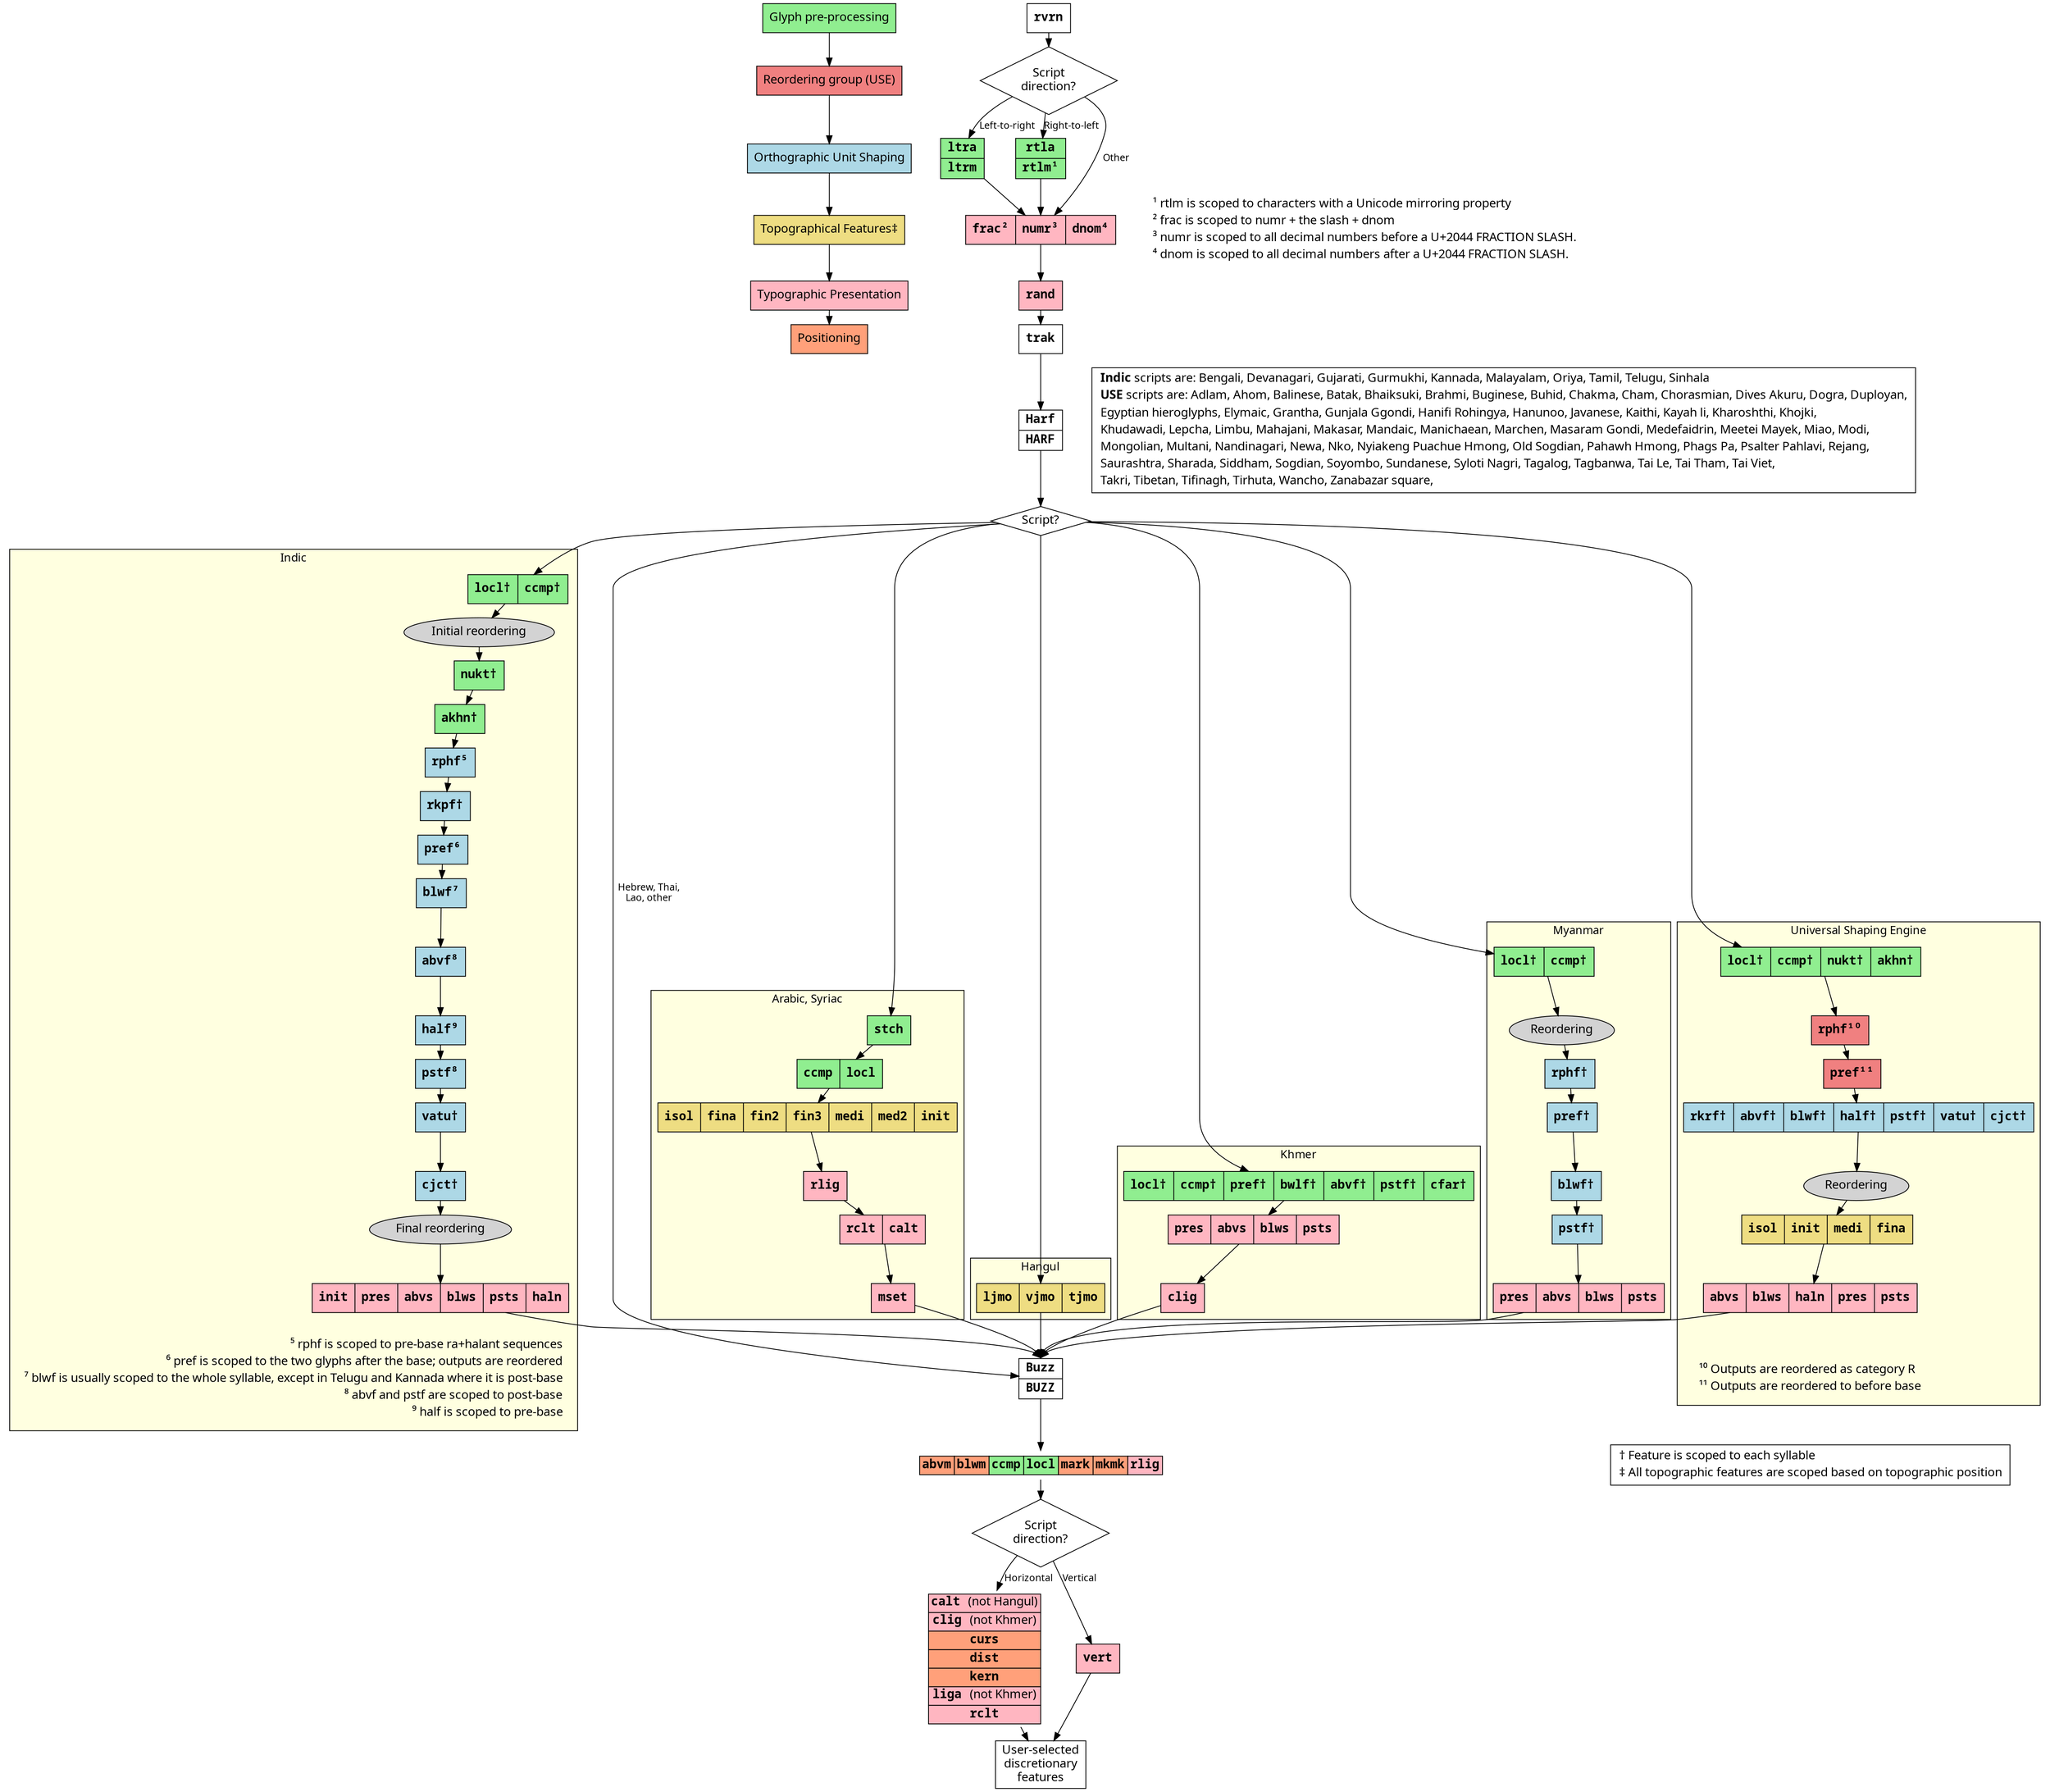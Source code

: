 digraph {
  graph [outputorder=edgefirst];
	node [shape="record", fontname="Noto Sans Mono SemiBold", fontsize=15];
	edge [fontname="Verdana", fontsize=12,labeldistance=7.5 ];
	fontname="Verdana";
  ranksep=0.02; nodesep=0.5;

subgraph {
	ranksep="0.02 equally";
	preprocessing[style=filled,fillcolor="lightgreen",fontname="Verdana",label="Glyph pre-processing"];
	orthographic[style=filled,fillcolor="lightblue",fontname="Verdana",label="Orthographic Unit Shaping"];
	reordering[style=filled, fillcolor="lightcoral",fontname="Verdana",label="Reordering group (USE)"];
	topographic[style=filled,fillcolor="lightgoldenrod",fontname="Verdana",label="Topographical Features‡"];
	typographic[style=filled,fillcolor="lightpink",fontname="Verdana",label="Typographic Presentation"];
	positioning[style=filled,fillcolor="lightsalmon",fontname="Verdana",label="Positioning"];
	preprocessing->reordering->orthographic->topographic->typographic->positioning;
}

	decision1 [shape="diamond", label="Script\ndirection?",fontname="Verdana"];
	rvrn->decision1;

	ltrfeatures [label="{ltra|ltrm}", fillcolor="lightgreen",style="filled"];
	{
	rtlfeatures [label="{rtla|rtlm¹}", fillcolor="lightgreen",style="filled"];
	}
	{
		rank=same;
		fracfeatures [label="frac²|numr³|dnom⁴", fillcolor="lightpink",style="filled"];
		fracnotes [fontname="Verdana",shape=plaintext,label=<<table border="0" cellborder="0" cellspacing="0">
			<tr><td align="left">¹ rtlm is scoped to characters with a Unicode mirroring property</td></tr>
			<tr><td align="left">² frac is scoped to numr + the slash + dnom</td></tr>
			<tr><td align="left">³ numr is scoped to all decimal numbers before a U+2044 FRACTION SLASH.</td></tr>
			<tr><td align="left">⁴ dnom is scoped to all decimal numbers after a U+2044 FRACTION SLASH.</td></tr>
	</table>
		>];

	}
	rand [fillcolor="lightpink",style="filled"];

	decision1 -> ltrfeatures [label="Left-to-right"];
	decision1 -> rtlfeatures [label="Right-to-left"];

	decision1 -> fracfeatures [label="Other"];

	ltrfeatures -> fracfeatures;
	rtlfeatures -> fracfeatures;
	fracfeatures->rand;

	decision2 [shape="diamond", label="Script?",fontname="Verdana"];

{rank=same; HARF [label="{Harf|HARF}"]; notes;}
	rand -> trak -> HARF -> decision2;

	commonfeatures [shape=none,label=<<table border="0" cellspacing="0">
                    <tr>
                    	<td border="1" bgcolor="lightsalmon">abvm</td>
                    	<td border="1" bgcolor="lightsalmon">blwm</td>
                    	<td border="1" bgcolor="lightgreen">ccmp</td>
                    	<td border="1" bgcolor="lightgreen">locl</td>
                    	<td border="1" bgcolor="lightsalmon">mark</td>
                    	<td border="1" bgcolor="lightsalmon">mkmk</td>
                    	<td border="1" bgcolor="lightpink">rlig</td>
                    </tr>
                </table>>
    ];

	decision3 [shape="diamond", label="Script\ndirection?",fontname="Verdana"];

	BUZZ  [label="{Buzz|BUZZ}"];
	BUZZ -> commonfeatures -> decision3;

	horizontalfeatures [
	shape=none,label=<<table border="0" cellspacing="0">
                    <tr><td border="1" bgcolor="lightpink">calt <font face="Verdana">(not Hangul)</font></td></tr>
                    <tr><td border="1" bgcolor="lightpink">clig <font face="Verdana">(not Khmer)</font></td></tr>
                    <tr><td border="1" bgcolor="lightsalmon">curs</td></tr>
                    <tr><td border="1" bgcolor="lightsalmon">dist</td></tr>
                    <tr><td border="1" bgcolor="lightsalmon">kern</td></tr>
                    <tr><td border="1" bgcolor="lightpink">liga <font face="Verdana">(not Khmer)</font></td></tr>
                    <tr><td border="1" bgcolor="lightpink">rclt</td></tr>
                </table>>
                ];
	vert [label="vert",style=filled,fillcolor="lightpink"];

	decision3 -> horizontalfeatures [label="Horizontal"];
	decision3 -> vert [label="Vertical"];

	discretionary [label="User-selected\ndiscretionary\nfeatures",fontname="Verdana"];

	horizontalfeatures -> discretionary;
	vert -> discretionary;

	decision2->stch;

	BUZZ;

subgraph shapers {
	subgraph cluster_arabic {
		bgcolor="lightyellow"
		label="Arabic, Syriac";
	stch [ style="filled", fillcolor="lightgreen",label="stch"];
	ccmplocl [ style="filled", label="ccmp|locl", fillcolor="lightgreen"];
	arabicfeatures [label="isol|fina|fin2|fin3|medi|med2|init", style="filled", fillcolor="lightgoldenrod"];
	arabicfeatures2 [label="rclt|calt", style="filled",fillcolor="lightpink"];
rlig[style="filled",fillcolor="lightpink"];
mset [fillcolor="lightpink",style="filled"]
	stch->ccmplocl->arabicfeatures->rlig->arabicfeatures2->mset;
	}
	mset->BUZZ:n;

	subgraph cluster_hangul {
		bgcolor="lightyellow"
		label="Hangul";
		hangulfeatures [label="ljmo|vjmo|tjmo", style="filled",fillcolor="lightgoldenrod"]
	}
	  hangulfeatures->BUZZ:n;

	subgraph cluster_indic {
		label="Indic";
		bgcolor="lightyellow"
		// Preprocessing
		loclccmpindic [label="locl†|ccmp†",style=filled,fillcolor="lightgreen"];
		node[style=filled,fillcolor="lightgreen"];
		nukt [label="nukt†"];
		akhn [label="akhn†"];
		loclccmpindic->indic_reorder_1->nukt->akhn;
		indic_reorder_1[label="Initial reordering", fontname="Verdana",fillcolor="lightgrey",shape=ellipse,style=filled]

		// Orthographic
		node[style=filled,fillcolor="lightblue"]
		rphf [label="rphf⁵"];
		rkpf [label="rkpf†"];
		pref [label="pref⁶"];
		blwf [label="blwf⁷"];
		abvf [label="abvf⁸"];
		half [label="half⁹"];
		pstf [label="pstf⁸"];
		vatu [label="vatu†"];
		cjct [label="cjct†"];
		akhn ->rphf -> rkpf -> pref -> blwf -> abvf -> half -> pstf -> vatu -> cjct;
		// Typographic presentation
		indic_typographic[style=filled,fillcolor="lightpink",label="init|pres|abvs|blws|psts|haln"]
		indic_reorder_2[label="Final reordering",fillcolor="lightgrey",fontname="Verdana", shape=ellipse,style=filled]
		cjct->indic_reorder_2->indic_typographic;

	notes2 [fontname="Verdana",shape=plaintext,style="",label=<<table border="0" cellborder="0" cellspacing="0">
<tr><td align="right">⁵ rphf is scoped to pre-base ra+halant sequences</td></tr>
<tr><td align="right">⁶ pref is scoped to the two glyphs after the base; outputs are reordered</td></tr>
<tr><td align="right">⁷ blwf is usually scoped to the whole syllable, except in Telugu and Kannada where it is post-base</td></tr>
<tr><td align="right">⁸ abvf and pstf are scoped to post-base</td></tr>
<tr><td align="right">⁹ half is scoped to pre-base</td></tr>
</table>
>];
		indic_typographic -> notes2 [style=invis];
	}


	subgraph cluster_khmer {
		label="Khmer";
		bgcolor="lightyellow"

		khmerbasic [style=filled,fillcolor="lightgreen",label="locl†|ccmp†|pref†|bwlf†|abvf†|pstf†|cfar†"]
		khmerother [style=filled,fillcolor="lightpink",label="pres|abvs|blws|psts"]
		khmerbasic -> khmerother -> khmerclig;
				khmerclig [label="clig",style=filled,fillcolor="lightpink"];
	}

	subgraph cluster_myanmar {
		label="Myanmar";
		bgcolor="lightyellow"
		loclccmpmyanmar [label="locl†|ccmp†",style=filled,fillcolor="lightgreen"];
		rphfmymr [label="rphf†",style=filled,fillcolor="lightblue"]
		prefmymr [label="pref†",style=filled,fillcolor="lightblue"]
		blwfmymr [label="blwf†",style=filled,fillcolor="lightblue"]
		pstfmymr [label="pstf†",style=filled,fillcolor="lightblue"]
		myanmarother [label="pres|abvs|blws|psts",style=filled,fillcolor="lightpink"];
		reorder_myanmar[label="Reordering", shape=ellipse,style=filled,fontname="Verdana"]
		loclccmpmyanmar -> reorder_myanmar-> rphfmymr -> prefmymr -> blwfmymr -> pstfmymr -> myanmarother;
	}

	subgraph cluster_use {
		label="Universal Shaping Engine"
		bgcolor="lightyellow"
		use_preprocessing [style=filled, label="locl†|ccmp†|nukt†|akhn†", fillcolor="lightgreen"];
		// Reoredering
		rphfuse [label="rphf¹⁰", style=filled, fillcolor="lightcoral"];
		prefuse [label="pref¹¹", style=filled, fillcolor="lightcoral"];
		// Orthographic
		orthographicuse [label="rkrf†|abvf†|blwf†|half†|pstf†|vatu†|cjct†", style="filled", fillcolor="lightblue"];
		topographicaluse [label="isol|init|medi|fina", style="filled", fillcolor="lightgoldenrod"];
		typographicaluse [label="abvs|blws|haln|pres|psts", style="filled", fillcolor="lightpink"];
		reorder_use[label="Reordering", shape=ellipse,style=filled,fontname="Verdana"]
		use_preprocessing -> rphfuse -> prefuse->orthographicuse ->reorder_use -> topographicaluse -> typographicaluse;
			notes3 [fontname="Verdana",shape=plaintext,label=<<table border="0" cellborder="0" cellspacing="0">
		<tr><td align="left">¹⁰ Outputs are reordered as category R</td></tr>
		<tr><td align="left">¹¹ Outputs are reordered to before base</td></tr>
		</table>
		>];
		typographicaluse -> notes3 [style=invis];
	}

}

	indic_typographic->BUZZ:n;
	typographicaluse->BUZZ:n;
	khmerclig -> BUZZ:n;
	myanmarother -> BUZZ:n;


	decision2->hangulfeatures;
	decision2->loclccmpindic;
	decision2->khmerbasic;
	decision2->loclccmpmyanmar;
	decision2->use_preprocessing;
	decision2->BUZZ [label="  Hebrew, Thai,\n  Lao, other"];

notes [fontname="Verdana",shape=box,label=<<table border="0" cellborder="0" cellspacing="0">
	<tr><td align="left">
<b>Indic</b> scripts are: Bengali, Devanagari,
 Gujarati, Gurmukhi, Kannada,
 Malayalam, Oriya, Tamil,
 Telugu, Sinhala
</td></tr>

	<tr><td align="left">
<b>USE</b> scripts are:
 Adlam, Ahom, Balinese, Batak, Bhaiksuki, Brahmi, Buginese,
 Buhid, Chakma, Cham, Chorasmian, Dives Akuru, Dogra, Duployan,
</td></tr>
	<tr><td align="left">
Egyptian hieroglyphs, Elymaic, Grantha, Gunjala Ggondi, Hanifi Rohingya,
 Hanunoo, Javanese, Kaithi, Kayah li, Kharoshthi, Khojki,
</td></tr>
	<tr><td align="left">
Khudawadi, Lepcha, Limbu, Mahajani, Makasar, Mandaic, Manichaean,
 Marchen, Masaram Gondi, Medefaidrin, Meetei Mayek, Miao, Modi,
</td></tr>
	<tr><td align="left">
Mongolian, Multani, Nandinagari, Newa, Nko, Nyiakeng Puachue Hmong,
 Old Sogdian, Pahawh Hmong, Phags Pa, Psalter Pahlavi, Rejang,
</td></tr>
	<tr><td align="left">
Saurashtra, Sharada, Siddham, Sogdian, Soyombo, Sundanese,
 Syloti Nagri, Tagalog, Tagbanwa, Tai Le, Tai Tham, Tai Viet,
</td></tr>
	<tr><td align="left">
Takri, Tibetan, Tifinagh, Tirhuta, Wancho, Zanabazar square,
</td></tr>

</table>>]


	footnote[fontname="Verdana",label=<<table border="0" cellborder="0" cellspacing="0">
		<tr><td align="left">† Feature is scoped to each syllable</td></tr>
		<tr><td align="left">‡ All topographic features are scoped based on topographic position</td></tr>
		</table>>];
	notes3->footnote[style=invis];

}
